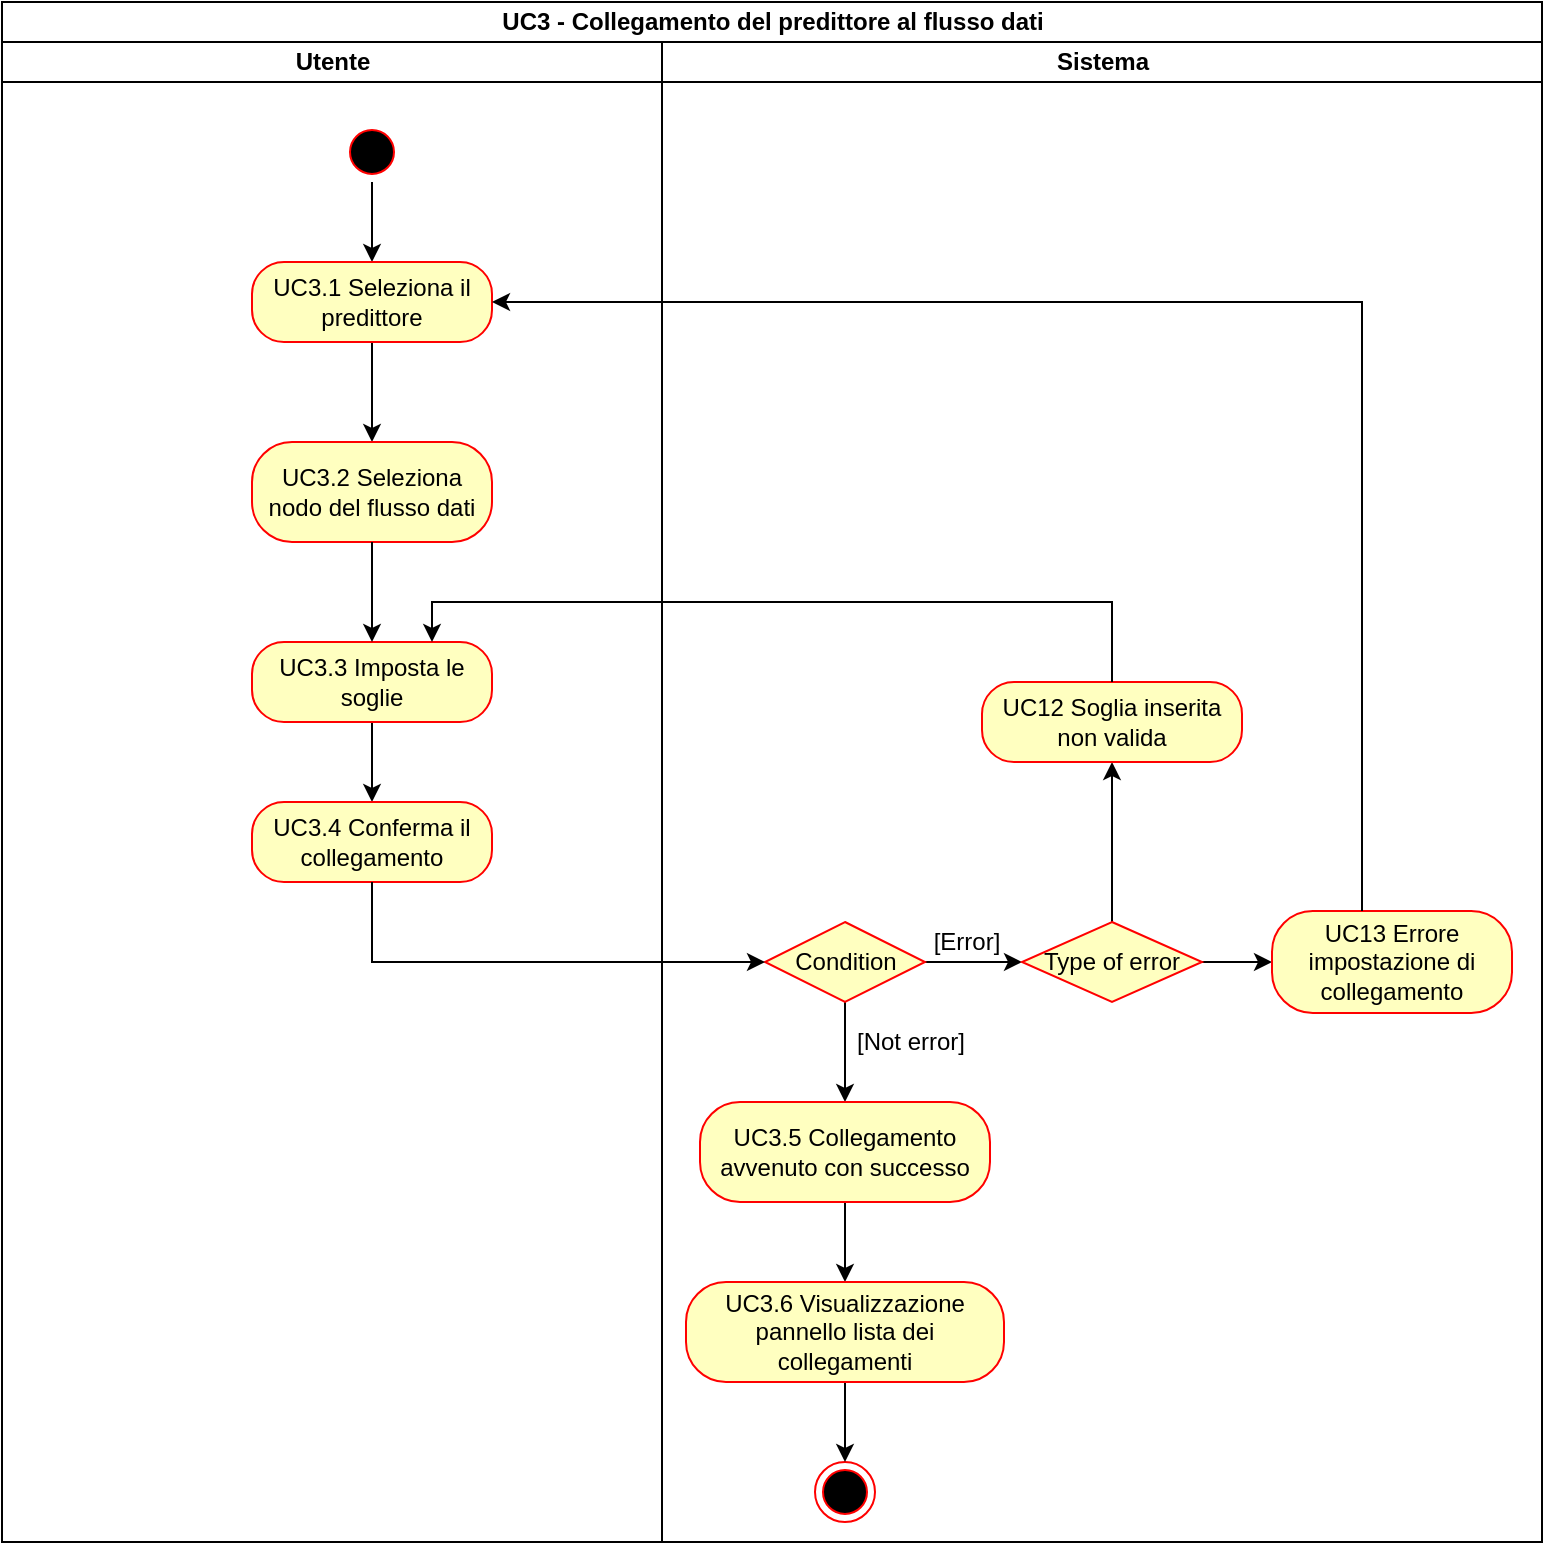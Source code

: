 <mxfile version="13.1.14" type="device"><diagram name="Page-1" id="0783ab3e-0a74-02c8-0abd-f7b4e66b4bec"><mxGraphModel dx="1422" dy="727" grid="1" gridSize="10" guides="1" tooltips="1" connect="1" arrows="1" fold="1" page="1" pageScale="1" pageWidth="850" pageHeight="1100" background="#ffffff" math="0" shadow="0"><root><mxCell id="0"/><mxCell id="1" parent="0"/><mxCell id="T-TIYP-eifFkEDHdzIpf-1" value="UC3 - Collegamento del predittore al flusso dati" style="swimlane;html=1;childLayout=stackLayout;resizeParent=1;resizeParentMax=0;startSize=20;" parent="1" vertex="1"><mxGeometry x="80" y="40" width="770" height="770" as="geometry"/></mxCell><mxCell id="T-TIYP-eifFkEDHdzIpf-2" value="Utente" style="swimlane;html=1;startSize=20;" parent="T-TIYP-eifFkEDHdzIpf-1" vertex="1"><mxGeometry y="20" width="330" height="750" as="geometry"/></mxCell><mxCell id="T-TIYP-eifFkEDHdzIpf-53" style="edgeStyle=orthogonalEdgeStyle;rounded=0;orthogonalLoop=1;jettySize=auto;html=1;exitX=0.5;exitY=1;exitDx=0;exitDy=0;strokeColor=#000000;" parent="T-TIYP-eifFkEDHdzIpf-2" source="T-TIYP-eifFkEDHdzIpf-6" target="T-TIYP-eifFkEDHdzIpf-8" edge="1"><mxGeometry relative="1" as="geometry"/></mxCell><mxCell id="T-TIYP-eifFkEDHdzIpf-6" value="" style="ellipse;html=1;shape=startState;fillColor=#000000;strokeColor=#ff0000;" parent="T-TIYP-eifFkEDHdzIpf-2" vertex="1"><mxGeometry x="170" y="40" width="30" height="30" as="geometry"/></mxCell><mxCell id="T-TIYP-eifFkEDHdzIpf-54" style="edgeStyle=orthogonalEdgeStyle;rounded=0;orthogonalLoop=1;jettySize=auto;html=1;exitX=0.5;exitY=1;exitDx=0;exitDy=0;entryX=0.5;entryY=0;entryDx=0;entryDy=0;strokeColor=#000000;" parent="T-TIYP-eifFkEDHdzIpf-2" source="T-TIYP-eifFkEDHdzIpf-8" target="T-TIYP-eifFkEDHdzIpf-19" edge="1"><mxGeometry relative="1" as="geometry"/></mxCell><mxCell id="T-TIYP-eifFkEDHdzIpf-8" value="UC3.1 Seleziona il predittore" style="rounded=1;whiteSpace=wrap;html=1;arcSize=40;fontColor=#000000;fillColor=#ffffc0;strokeColor=#ff0000;" parent="T-TIYP-eifFkEDHdzIpf-2" vertex="1"><mxGeometry x="125" y="110" width="120" height="40" as="geometry"/></mxCell><mxCell id="T-TIYP-eifFkEDHdzIpf-19" value="UC3.2 Seleziona nodo del flusso dati" style="rounded=1;whiteSpace=wrap;html=1;arcSize=40;fontColor=#000000;fillColor=#ffffc0;strokeColor=#ff0000;" parent="T-TIYP-eifFkEDHdzIpf-2" vertex="1"><mxGeometry x="125" y="200" width="120" height="50" as="geometry"/></mxCell><mxCell id="RcXRulEC_J_t3sZzDW7Z-1" style="edgeStyle=orthogonalEdgeStyle;rounded=0;orthogonalLoop=1;jettySize=auto;html=1;exitX=0.5;exitY=1;exitDx=0;exitDy=0;" edge="1" parent="T-TIYP-eifFkEDHdzIpf-2" source="T-TIYP-eifFkEDHdzIpf-56" target="T-TIYP-eifFkEDHdzIpf-74"><mxGeometry relative="1" as="geometry"/></mxCell><mxCell id="T-TIYP-eifFkEDHdzIpf-56" value="UC3.3 Imposta le soglie" style="rounded=1;whiteSpace=wrap;html=1;arcSize=40;fontColor=#000000;fillColor=#ffffc0;strokeColor=#ff0000;" parent="T-TIYP-eifFkEDHdzIpf-2" vertex="1"><mxGeometry x="125" y="300" width="120" height="40" as="geometry"/></mxCell><mxCell id="T-TIYP-eifFkEDHdzIpf-74" value="UC3.4 Conferma il collegamento" style="rounded=1;whiteSpace=wrap;html=1;arcSize=40;fontColor=#000000;fillColor=#ffffc0;strokeColor=#ff0000;" parent="T-TIYP-eifFkEDHdzIpf-2" vertex="1"><mxGeometry x="125" y="380" width="120" height="40" as="geometry"/></mxCell><mxCell id="T-TIYP-eifFkEDHdzIpf-3" value="Sistema" style="swimlane;html=1;startSize=20;" parent="T-TIYP-eifFkEDHdzIpf-1" vertex="1"><mxGeometry x="330" y="20" width="440" height="750" as="geometry"/></mxCell><mxCell id="T-TIYP-eifFkEDHdzIpf-99" style="edgeStyle=orthogonalEdgeStyle;rounded=0;orthogonalLoop=1;jettySize=auto;html=1;exitX=1;exitY=0.5;exitDx=0;exitDy=0;strokeColor=#000000;" parent="T-TIYP-eifFkEDHdzIpf-3" source="T-TIYP-eifFkEDHdzIpf-77" edge="1"><mxGeometry relative="1" as="geometry"><mxPoint x="180" y="460" as="targetPoint"/></mxGeometry></mxCell><mxCell id="T-TIYP-eifFkEDHdzIpf-94" value="" style="ellipse;html=1;shape=endState;fillColor=#000000;strokeColor=#ff0000;" parent="T-TIYP-eifFkEDHdzIpf-3" vertex="1"><mxGeometry x="76.5" y="710" width="30" height="30" as="geometry"/></mxCell><mxCell id="T-TIYP-eifFkEDHdzIpf-103" style="edgeStyle=orthogonalEdgeStyle;rounded=0;orthogonalLoop=1;jettySize=auto;html=1;exitX=0.5;exitY=1;exitDx=0;exitDy=0;strokeColor=#000000;" parent="T-TIYP-eifFkEDHdzIpf-3" source="T-TIYP-eifFkEDHdzIpf-77" target="T-TIYP-eifFkEDHdzIpf-87" edge="1"><mxGeometry relative="1" as="geometry"/></mxCell><mxCell id="T-TIYP-eifFkEDHdzIpf-77" value="Condition" style="rhombus;whiteSpace=wrap;html=1;fillColor=#ffffc0;strokeColor=#ff0000;" parent="T-TIYP-eifFkEDHdzIpf-3" vertex="1"><mxGeometry x="51.5" y="440" width="80" height="40" as="geometry"/></mxCell><mxCell id="T-TIYP-eifFkEDHdzIpf-90" value="[Not error]" style="text;html=1;align=center;verticalAlign=middle;resizable=0;points=[];autosize=1;" parent="T-TIYP-eifFkEDHdzIpf-3" vertex="1"><mxGeometry x="89" y="490" width="70" height="20" as="geometry"/></mxCell><mxCell id="T-TIYP-eifFkEDHdzIpf-82" value="[Error]" style="text;html=1;align=center;verticalAlign=middle;resizable=0;points=[];autosize=1;" parent="T-TIYP-eifFkEDHdzIpf-3" vertex="1"><mxGeometry x="127" y="440" width="50" height="20" as="geometry"/></mxCell><mxCell id="T-TIYP-eifFkEDHdzIpf-101" style="edgeStyle=orthogonalEdgeStyle;rounded=0;orthogonalLoop=1;jettySize=auto;html=1;exitX=0.5;exitY=1;exitDx=0;exitDy=0;strokeColor=#000000;" parent="T-TIYP-eifFkEDHdzIpf-3" source="T-TIYP-eifFkEDHdzIpf-87" target="T-TIYP-eifFkEDHdzIpf-91" edge="1"><mxGeometry relative="1" as="geometry"/></mxCell><mxCell id="T-TIYP-eifFkEDHdzIpf-87" value="UC3.5 Collegamento avvenuto con successo" style="rounded=1;whiteSpace=wrap;html=1;arcSize=40;fontColor=#000000;fillColor=#ffffc0;strokeColor=#ff0000;" parent="T-TIYP-eifFkEDHdzIpf-3" vertex="1"><mxGeometry x="19" y="530" width="145" height="50" as="geometry"/></mxCell><mxCell id="T-TIYP-eifFkEDHdzIpf-102" style="edgeStyle=orthogonalEdgeStyle;rounded=0;orthogonalLoop=1;jettySize=auto;html=1;exitX=0.5;exitY=1;exitDx=0;exitDy=0;entryX=0.5;entryY=0;entryDx=0;entryDy=0;strokeColor=#000000;" parent="T-TIYP-eifFkEDHdzIpf-3" source="T-TIYP-eifFkEDHdzIpf-91" target="T-TIYP-eifFkEDHdzIpf-94" edge="1"><mxGeometry relative="1" as="geometry"/></mxCell><mxCell id="T-TIYP-eifFkEDHdzIpf-91" value="UC3.6 Visualizzazione pannello lista dei collegamenti" style="rounded=1;whiteSpace=wrap;html=1;arcSize=40;fontColor=#000000;fillColor=#ffffc0;strokeColor=#ff0000;" parent="T-TIYP-eifFkEDHdzIpf-3" vertex="1"><mxGeometry x="12" y="620" width="159" height="50" as="geometry"/></mxCell><mxCell id="RcXRulEC_J_t3sZzDW7Z-5" style="edgeStyle=orthogonalEdgeStyle;rounded=0;orthogonalLoop=1;jettySize=auto;html=1;exitX=1;exitY=0.5;exitDx=0;exitDy=0;entryX=0;entryY=0.5;entryDx=0;entryDy=0;" edge="1" parent="T-TIYP-eifFkEDHdzIpf-3" source="RcXRulEC_J_t3sZzDW7Z-2" target="T-TIYP-eifFkEDHdzIpf-84"><mxGeometry relative="1" as="geometry"/></mxCell><mxCell id="RcXRulEC_J_t3sZzDW7Z-6" style="edgeStyle=orthogonalEdgeStyle;rounded=0;orthogonalLoop=1;jettySize=auto;html=1;exitX=0.5;exitY=0;exitDx=0;exitDy=0;" edge="1" parent="T-TIYP-eifFkEDHdzIpf-3" source="RcXRulEC_J_t3sZzDW7Z-2" target="T-TIYP-eifFkEDHdzIpf-69"><mxGeometry relative="1" as="geometry"/></mxCell><mxCell id="RcXRulEC_J_t3sZzDW7Z-2" value="Type of error" style="rhombus;whiteSpace=wrap;html=1;fillColor=#ffffc0;strokeColor=#ff0000;" vertex="1" parent="T-TIYP-eifFkEDHdzIpf-3"><mxGeometry x="180" y="440" width="90" height="40" as="geometry"/></mxCell><mxCell id="T-TIYP-eifFkEDHdzIpf-69" value="UC12 Soglia inserita non valida" style="rounded=1;whiteSpace=wrap;html=1;arcSize=40;fontColor=#000000;fillColor=#ffffc0;strokeColor=#ff0000;" parent="T-TIYP-eifFkEDHdzIpf-3" vertex="1"><mxGeometry x="160" y="320" width="130" height="40" as="geometry"/></mxCell><mxCell id="T-TIYP-eifFkEDHdzIpf-84" value="UC13 Errore impostazione di collegamento" style="rounded=1;whiteSpace=wrap;html=1;arcSize=40;fontColor=#000000;fillColor=#ffffc0;strokeColor=#ff0000;" parent="T-TIYP-eifFkEDHdzIpf-3" vertex="1"><mxGeometry x="305" y="434.5" width="120" height="51" as="geometry"/></mxCell><mxCell id="T-TIYP-eifFkEDHdzIpf-71" style="edgeStyle=orthogonalEdgeStyle;rounded=0;orthogonalLoop=1;jettySize=auto;html=1;exitX=0.5;exitY=0;exitDx=0;exitDy=0;entryX=0.75;entryY=0;entryDx=0;entryDy=0;strokeColor=#000000;" parent="T-TIYP-eifFkEDHdzIpf-1" source="T-TIYP-eifFkEDHdzIpf-69" target="T-TIYP-eifFkEDHdzIpf-56" edge="1"><mxGeometry relative="1" as="geometry"/></mxCell><mxCell id="T-TIYP-eifFkEDHdzIpf-80" style="edgeStyle=orthogonalEdgeStyle;rounded=0;orthogonalLoop=1;jettySize=auto;html=1;exitX=0.5;exitY=1;exitDx=0;exitDy=0;entryX=0;entryY=0.5;entryDx=0;entryDy=0;strokeColor=#000000;" parent="T-TIYP-eifFkEDHdzIpf-1" source="T-TIYP-eifFkEDHdzIpf-74" target="T-TIYP-eifFkEDHdzIpf-77" edge="1"><mxGeometry relative="1" as="geometry"/></mxCell><mxCell id="RcXRulEC_J_t3sZzDW7Z-8" style="edgeStyle=orthogonalEdgeStyle;rounded=0;orthogonalLoop=1;jettySize=auto;html=1;entryX=1;entryY=0.5;entryDx=0;entryDy=0;" edge="1" parent="T-TIYP-eifFkEDHdzIpf-1" source="T-TIYP-eifFkEDHdzIpf-84" target="T-TIYP-eifFkEDHdzIpf-8"><mxGeometry relative="1" as="geometry"><Array as="points"><mxPoint x="680" y="150"/></Array></mxGeometry></mxCell><mxCell id="T-TIYP-eifFkEDHdzIpf-55" style="edgeStyle=orthogonalEdgeStyle;rounded=0;orthogonalLoop=1;jettySize=auto;html=1;exitX=0.5;exitY=1;exitDx=0;exitDy=0;strokeColor=#000000;" parent="1" source="T-TIYP-eifFkEDHdzIpf-19" edge="1"><mxGeometry relative="1" as="geometry"><mxPoint x="265" y="360" as="targetPoint"/></mxGeometry></mxCell></root></mxGraphModel></diagram></mxfile>